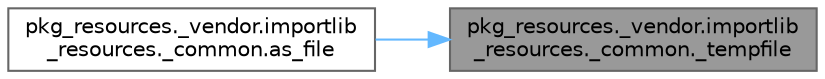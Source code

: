 digraph "pkg_resources._vendor.importlib_resources._common._tempfile"
{
 // LATEX_PDF_SIZE
  bgcolor="transparent";
  edge [fontname=Helvetica,fontsize=10,labelfontname=Helvetica,labelfontsize=10];
  node [fontname=Helvetica,fontsize=10,shape=box,height=0.2,width=0.4];
  rankdir="RL";
  Node1 [id="Node000001",label="pkg_resources._vendor.importlib\l_resources._common._tempfile",height=0.2,width=0.4,color="gray40", fillcolor="grey60", style="filled", fontcolor="black",tooltip=" "];
  Node1 -> Node2 [id="edge1_Node000001_Node000002",dir="back",color="steelblue1",style="solid",tooltip=" "];
  Node2 [id="Node000002",label="pkg_resources._vendor.importlib\l_resources._common.as_file",height=0.2,width=0.4,color="grey40", fillcolor="white", style="filled",URL="$namespacepkg__resources_1_1__vendor_1_1importlib__resources_1_1__common.html#af6554c2c4c838be6a23e41118c4504b2",tooltip=" "];
}
